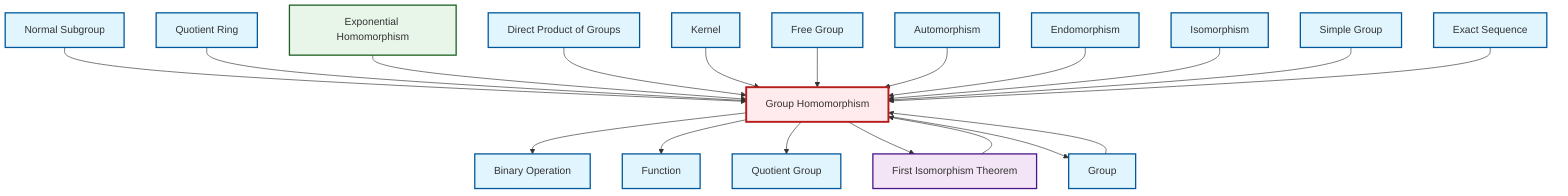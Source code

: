 graph TD
    classDef definition fill:#e1f5fe,stroke:#01579b,stroke-width:2px
    classDef theorem fill:#f3e5f5,stroke:#4a148c,stroke-width:2px
    classDef axiom fill:#fff3e0,stroke:#e65100,stroke-width:2px
    classDef example fill:#e8f5e9,stroke:#1b5e20,stroke-width:2px
    classDef current fill:#ffebee,stroke:#b71c1c,stroke-width:3px
    def-quotient-group["Quotient Group"]:::definition
    def-free-group["Free Group"]:::definition
    def-endomorphism["Endomorphism"]:::definition
    def-quotient-ring["Quotient Ring"]:::definition
    def-normal-subgroup["Normal Subgroup"]:::definition
    ex-exponential-homomorphism["Exponential Homomorphism"]:::example
    def-isomorphism["Isomorphism"]:::definition
    def-simple-group["Simple Group"]:::definition
    def-exact-sequence["Exact Sequence"]:::definition
    def-direct-product["Direct Product of Groups"]:::definition
    def-function["Function"]:::definition
    def-group["Group"]:::definition
    def-kernel["Kernel"]:::definition
    def-homomorphism["Group Homomorphism"]:::definition
    def-automorphism["Automorphism"]:::definition
    def-binary-operation["Binary Operation"]:::definition
    thm-first-isomorphism["First Isomorphism Theorem"]:::theorem
    def-group --> def-homomorphism
    def-normal-subgroup --> def-homomorphism
    def-quotient-ring --> def-homomorphism
    ex-exponential-homomorphism --> def-homomorphism
    thm-first-isomorphism --> def-homomorphism
    def-homomorphism --> def-binary-operation
    def-homomorphism --> def-function
    def-direct-product --> def-homomorphism
    def-kernel --> def-homomorphism
    def-homomorphism --> def-quotient-group
    def-free-group --> def-homomorphism
    def-automorphism --> def-homomorphism
    def-homomorphism --> thm-first-isomorphism
    def-endomorphism --> def-homomorphism
    def-isomorphism --> def-homomorphism
    def-homomorphism --> def-group
    def-simple-group --> def-homomorphism
    def-exact-sequence --> def-homomorphism
    class def-homomorphism current